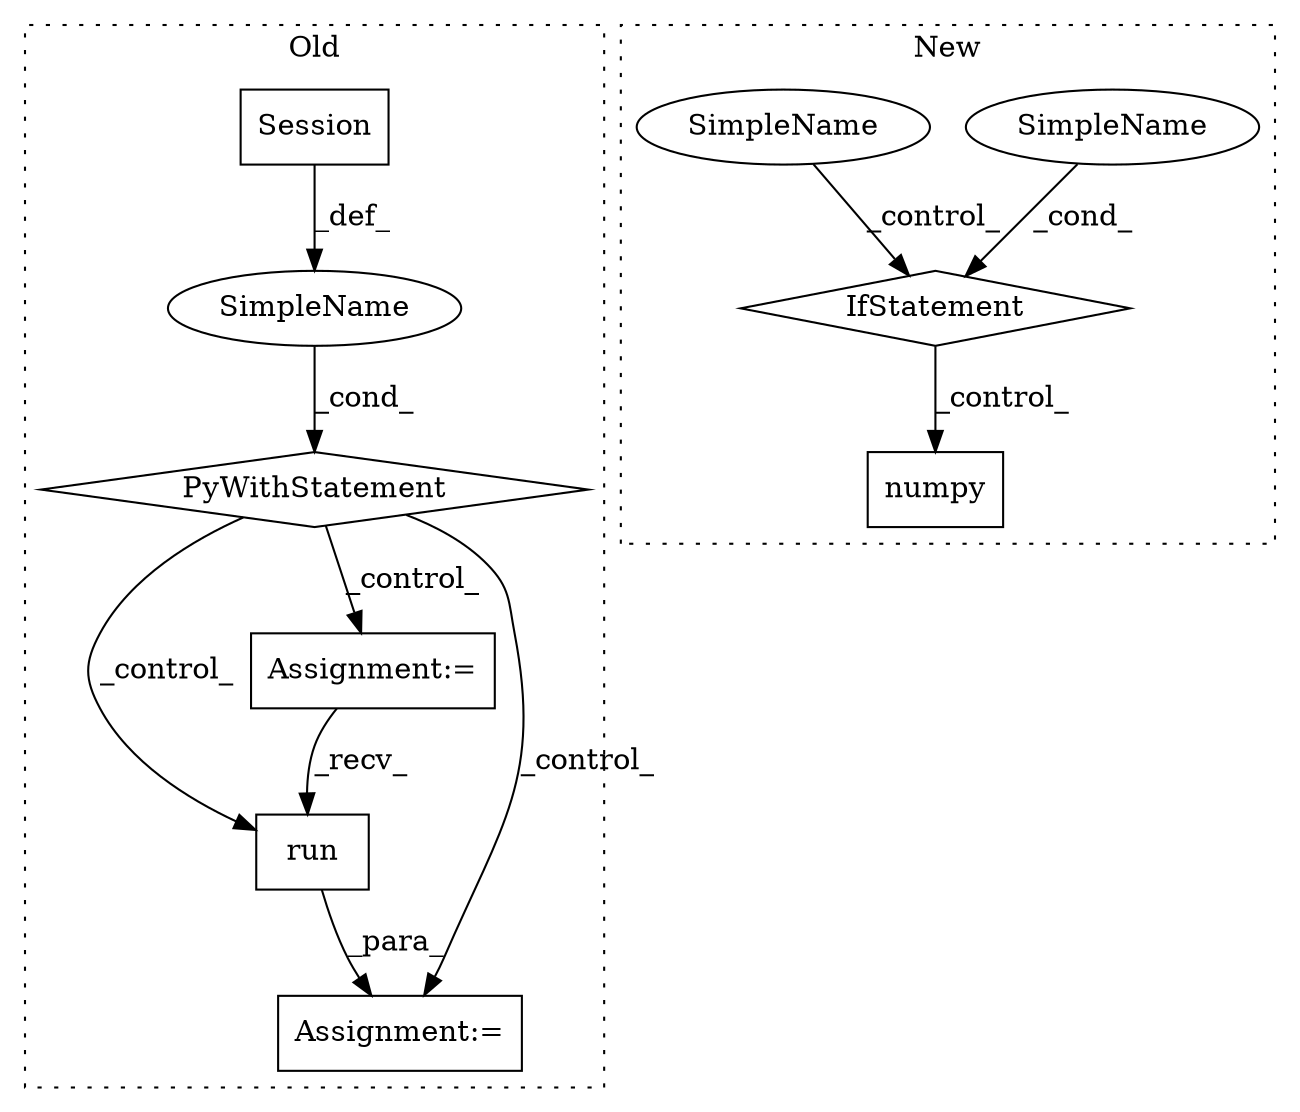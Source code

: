 digraph G {
subgraph cluster0 {
1 [label="Session" a="32" s="1537" l="9" shape="box"];
3 [label="run" a="32" s="2541,2562" l="4,1" shape="box"];
4 [label="SimpleName" a="42" s="" l="" shape="ellipse"];
5 [label="PyWithStatement" a="104" s="1506,1546" l="10,2" shape="diamond"];
6 [label="Assignment:=" a="7" s="1562" l="4" shape="box"];
9 [label="Assignment:=" a="7" s="2535" l="1" shape="box"];
label = "Old";
style="dotted";
}
subgraph cluster1 {
2 [label="numpy" a="32" s="2322" l="7" shape="box"];
7 [label="IfStatement" a="25" s="2315" l="3" shape="diamond"];
8 [label="SimpleName" a="42" s="" l="" shape="ellipse"];
10 [label="SimpleName" a="42" s="2420" l="5" shape="ellipse"];
label = "New";
style="dotted";
}
1 -> 4 [label="_def_"];
3 -> 9 [label="_para_"];
4 -> 5 [label="_cond_"];
5 -> 6 [label="_control_"];
5 -> 3 [label="_control_"];
5 -> 9 [label="_control_"];
6 -> 3 [label="_recv_"];
7 -> 2 [label="_control_"];
8 -> 7 [label="_cond_"];
10 -> 7 [label="_control_"];
}